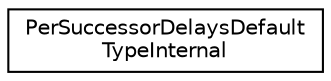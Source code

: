 digraph "Graphical Class Hierarchy"
{
 // LATEX_PDF_SIZE
  edge [fontname="Helvetica",fontsize="10",labelfontname="Helvetica",labelfontsize="10"];
  node [fontname="Helvetica",fontsize="10",shape=record];
  rankdir="LR";
  Node0 [label="PerSuccessorDelaysDefault\lTypeInternal",height=0.2,width=0.4,color="black", fillcolor="white", style="filled",URL="$structoperations__research_1_1scheduling_1_1rcpsp_1_1_per_successor_delays_default_type_internal.html",tooltip=" "];
}
